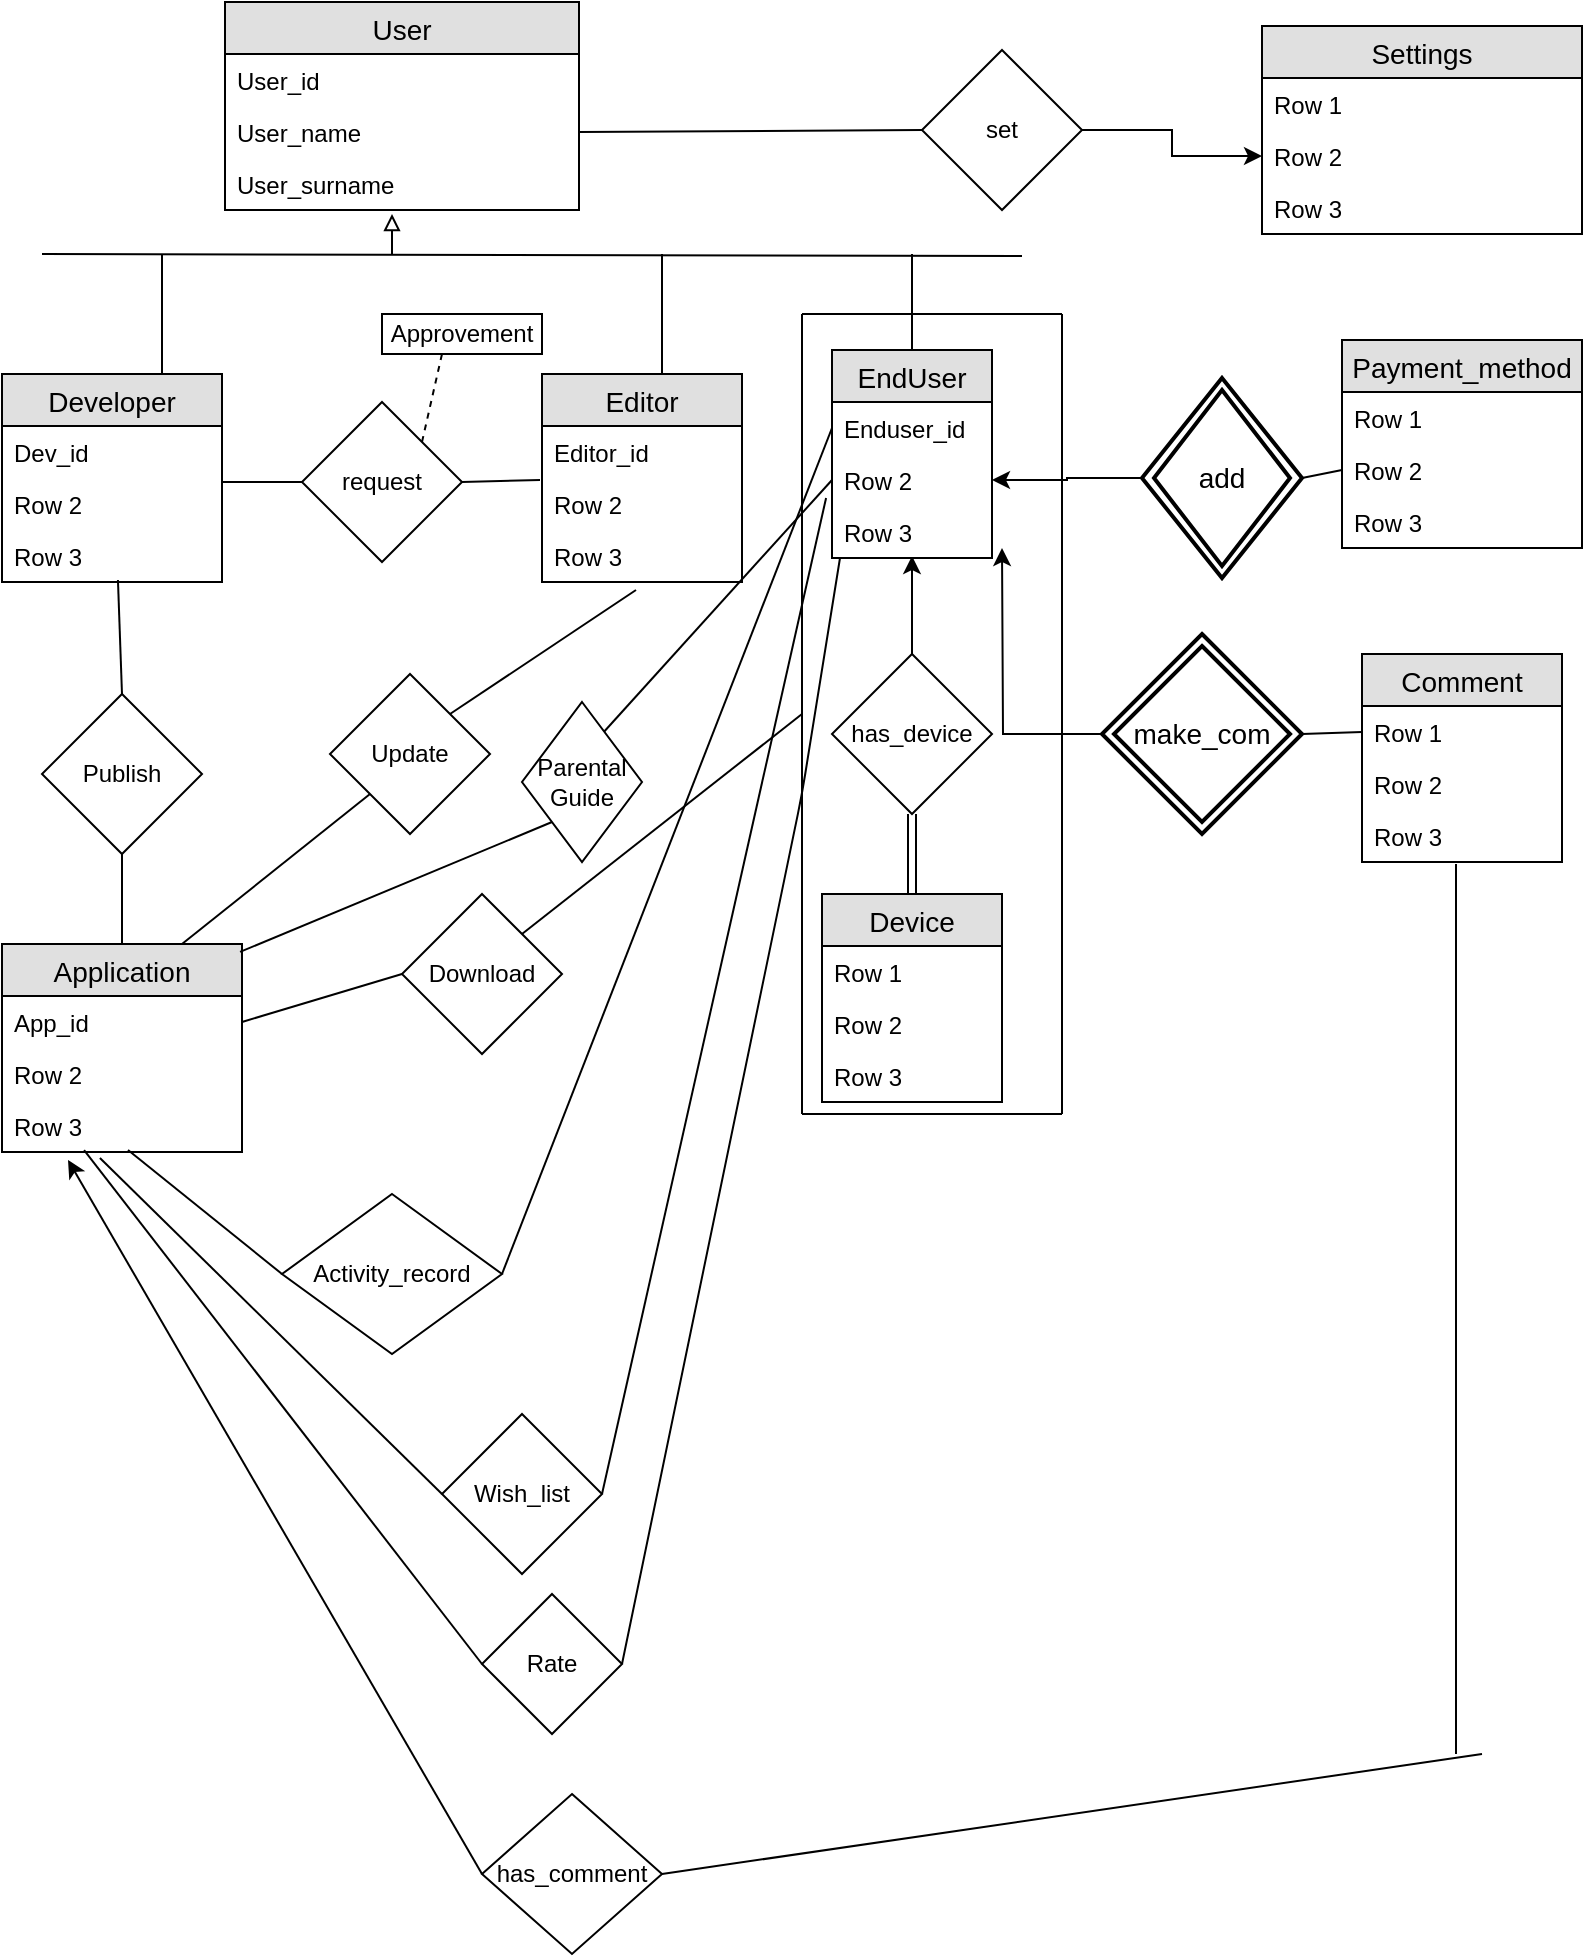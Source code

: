 <mxfile version="12.1.3" type="device" pages="1"><diagram id="Q2hdmKUoS2Ps14CdoK4Z" name="Page-1"><mxGraphModel dx="1485" dy="651" grid="1" gridSize="10" guides="1" tooltips="1" connect="1" arrows="1" fold="1" page="1" pageScale="1" pageWidth="827" pageHeight="1169" math="0" shadow="0"><root><mxCell id="0"/><mxCell id="1" parent="0"/><mxCell id="pA6uImVti6G3p80KxJh4-6" value="User" style="text;html=1;strokeColor=none;fillColor=none;align=center;verticalAlign=middle;whiteSpace=wrap;rounded=0;" parent="1" vertex="1"><mxGeometry x="220" y="70" width="40" height="20" as="geometry"/></mxCell><mxCell id="pA6uImVti6G3p80KxJh4-11" value="Publish" style="rhombus;whiteSpace=wrap;html=1;" parent="1" vertex="1"><mxGeometry x="50" y="350" width="80" height="80" as="geometry"/></mxCell><mxCell id="pA6uImVti6G3p80KxJh4-71" style="edgeStyle=orthogonalEdgeStyle;rounded=0;orthogonalLoop=1;jettySize=auto;html=1;exitX=0.5;exitY=0;exitDx=0;exitDy=0;entryX=0.5;entryY=0.962;entryDx=0;entryDy=0;entryPerimeter=0;" parent="1" source="pA6uImVti6G3p80KxJh4-18" target="pA6uImVti6G3p80KxJh4-48" edge="1"><mxGeometry relative="1" as="geometry"/></mxCell><mxCell id="pA6uImVti6G3p80KxJh4-18" value="has_device" style="rhombus;whiteSpace=wrap;html=1;" parent="1" vertex="1"><mxGeometry x="445" y="330" width="80" height="80" as="geometry"/></mxCell><mxCell id="pA6uImVti6G3p80KxJh4-20" value="Update" style="rhombus;whiteSpace=wrap;html=1;" parent="1" vertex="1"><mxGeometry x="194" y="340" width="80" height="80" as="geometry"/></mxCell><mxCell id="pA6uImVti6G3p80KxJh4-21" value="" style="endArrow=none;html=1;" parent="1" edge="1"><mxGeometry width="50" height="50" relative="1" as="geometry"><mxPoint x="430" y="560" as="sourcePoint"/><mxPoint x="430" y="160" as="targetPoint"/></mxGeometry></mxCell><mxCell id="pA6uImVti6G3p80KxJh4-22" value="" style="endArrow=none;html=1;" parent="1" edge="1"><mxGeometry width="50" height="50" relative="1" as="geometry"><mxPoint x="430" y="160" as="sourcePoint"/><mxPoint x="560" y="160" as="targetPoint"/></mxGeometry></mxCell><mxCell id="pA6uImVti6G3p80KxJh4-23" value="" style="endArrow=none;html=1;" parent="1" edge="1"><mxGeometry width="50" height="50" relative="1" as="geometry"><mxPoint x="560" y="160" as="sourcePoint"/><mxPoint x="560" y="560" as="targetPoint"/></mxGeometry></mxCell><mxCell id="pA6uImVti6G3p80KxJh4-24" value="" style="endArrow=none;html=1;" parent="1" edge="1"><mxGeometry width="50" height="50" relative="1" as="geometry"><mxPoint x="430" y="560" as="sourcePoint"/><mxPoint x="560" y="560" as="targetPoint"/></mxGeometry></mxCell><mxCell id="pA6uImVti6G3p80KxJh4-89" style="edgeStyle=orthogonalEdgeStyle;rounded=0;orthogonalLoop=1;jettySize=auto;html=1;exitX=0;exitY=0.5;exitDx=0;exitDy=0;entryX=1;entryY=0.5;entryDx=0;entryDy=0;strokeColor=#000000;" parent="1" source="pA6uImVti6G3p80KxJh4-28" target="pA6uImVti6G3p80KxJh4-47" edge="1"><mxGeometry relative="1" as="geometry"/></mxCell><mxCell id="pA6uImVti6G3p80KxJh4-28" value="add" style="rhombus;whiteSpace=wrap;html=1;" parent="1" vertex="1"><mxGeometry x="600" y="202" width="80" height="80" as="geometry"/></mxCell><mxCell id="pA6uImVti6G3p80KxJh4-29" value="Download" style="rhombus;whiteSpace=wrap;html=1;" parent="1" vertex="1"><mxGeometry x="230" y="450" width="80" height="80" as="geometry"/></mxCell><mxCell id="pA6uImVti6G3p80KxJh4-91" style="edgeStyle=orthogonalEdgeStyle;rounded=0;orthogonalLoop=1;jettySize=auto;html=1;exitX=0;exitY=0.5;exitDx=0;exitDy=0;strokeColor=#000000;" parent="1" source="pA6uImVti6G3p80KxJh4-32" edge="1"><mxGeometry relative="1" as="geometry"><mxPoint x="530" y="277" as="targetPoint"/></mxGeometry></mxCell><mxCell id="pA6uImVti6G3p80KxJh4-32" value="make_com" style="rhombus;whiteSpace=wrap;html=1;" parent="1" vertex="1"><mxGeometry x="600" y="330" width="80" height="80" as="geometry"/></mxCell><mxCell id="pA6uImVti6G3p80KxJh4-33" value="User" style="swimlane;fontStyle=0;childLayout=stackLayout;horizontal=1;startSize=26;fillColor=#e0e0e0;horizontalStack=0;resizeParent=1;resizeParentMax=0;resizeLast=0;collapsible=1;marginBottom=0;swimlaneFillColor=#ffffff;align=center;fontSize=14;" parent="1" vertex="1"><mxGeometry x="141.5" y="4" width="177" height="104" as="geometry"/></mxCell><mxCell id="pA6uImVti6G3p80KxJh4-34" value="User_id" style="text;strokeColor=none;fillColor=none;spacingLeft=4;spacingRight=4;overflow=hidden;rotatable=0;points=[[0,0.5],[1,0.5]];portConstraint=eastwest;fontSize=12;" parent="pA6uImVti6G3p80KxJh4-33" vertex="1"><mxGeometry y="26" width="177" height="26" as="geometry"/></mxCell><mxCell id="pA6uImVti6G3p80KxJh4-35" value="User_name" style="text;strokeColor=none;fillColor=none;spacingLeft=4;spacingRight=4;overflow=hidden;rotatable=0;points=[[0,0.5],[1,0.5]];portConstraint=eastwest;fontSize=12;" parent="pA6uImVti6G3p80KxJh4-33" vertex="1"><mxGeometry y="52" width="177" height="26" as="geometry"/></mxCell><mxCell id="pA6uImVti6G3p80KxJh4-36" value="User_surname&#10;" style="text;strokeColor=none;fillColor=none;spacingLeft=4;spacingRight=4;overflow=hidden;rotatable=0;points=[[0,0.5],[1,0.5]];portConstraint=eastwest;fontSize=12;" parent="pA6uImVti6G3p80KxJh4-33" vertex="1"><mxGeometry y="78" width="177" height="26" as="geometry"/></mxCell><mxCell id="pA6uImVti6G3p80KxJh4-37" value="Developer" style="swimlane;fontStyle=0;childLayout=stackLayout;horizontal=1;startSize=26;fillColor=#e0e0e0;horizontalStack=0;resizeParent=1;resizeParentMax=0;resizeLast=0;collapsible=1;marginBottom=0;swimlaneFillColor=#ffffff;align=center;fontSize=14;" parent="1" vertex="1"><mxGeometry x="30" y="190" width="110" height="104" as="geometry"/></mxCell><mxCell id="pA6uImVti6G3p80KxJh4-38" value="Dev_id" style="text;strokeColor=none;fillColor=none;spacingLeft=4;spacingRight=4;overflow=hidden;rotatable=0;points=[[0,0.5],[1,0.5]];portConstraint=eastwest;fontSize=12;" parent="pA6uImVti6G3p80KxJh4-37" vertex="1"><mxGeometry y="26" width="110" height="26" as="geometry"/></mxCell><mxCell id="pA6uImVti6G3p80KxJh4-39" value="Row 2" style="text;strokeColor=none;fillColor=none;spacingLeft=4;spacingRight=4;overflow=hidden;rotatable=0;points=[[0,0.5],[1,0.5]];portConstraint=eastwest;fontSize=12;" parent="pA6uImVti6G3p80KxJh4-37" vertex="1"><mxGeometry y="52" width="110" height="26" as="geometry"/></mxCell><mxCell id="pA6uImVti6G3p80KxJh4-40" value="Row 3" style="text;strokeColor=none;fillColor=none;spacingLeft=4;spacingRight=4;overflow=hidden;rotatable=0;points=[[0,0.5],[1,0.5]];portConstraint=eastwest;fontSize=12;" parent="pA6uImVti6G3p80KxJh4-37" vertex="1"><mxGeometry y="78" width="110" height="26" as="geometry"/></mxCell><mxCell id="pA6uImVti6G3p80KxJh4-41" value="Editor" style="swimlane;fontStyle=0;childLayout=stackLayout;horizontal=1;startSize=26;fillColor=#e0e0e0;horizontalStack=0;resizeParent=1;resizeParentMax=0;resizeLast=0;collapsible=1;marginBottom=0;swimlaneFillColor=#ffffff;align=center;fontSize=14;" parent="1" vertex="1"><mxGeometry x="300" y="190" width="100" height="104" as="geometry"/></mxCell><mxCell id="pA6uImVti6G3p80KxJh4-42" value="Editor_id" style="text;strokeColor=none;fillColor=none;spacingLeft=4;spacingRight=4;overflow=hidden;rotatable=0;points=[[0,0.5],[1,0.5]];portConstraint=eastwest;fontSize=12;" parent="pA6uImVti6G3p80KxJh4-41" vertex="1"><mxGeometry y="26" width="100" height="26" as="geometry"/></mxCell><mxCell id="pA6uImVti6G3p80KxJh4-43" value="Row 2" style="text;strokeColor=none;fillColor=none;spacingLeft=4;spacingRight=4;overflow=hidden;rotatable=0;points=[[0,0.5],[1,0.5]];portConstraint=eastwest;fontSize=12;" parent="pA6uImVti6G3p80KxJh4-41" vertex="1"><mxGeometry y="52" width="100" height="26" as="geometry"/></mxCell><mxCell id="pA6uImVti6G3p80KxJh4-44" value="Row 3" style="text;strokeColor=none;fillColor=none;spacingLeft=4;spacingRight=4;overflow=hidden;rotatable=0;points=[[0,0.5],[1,0.5]];portConstraint=eastwest;fontSize=12;" parent="pA6uImVti6G3p80KxJh4-41" vertex="1"><mxGeometry y="78" width="100" height="26" as="geometry"/></mxCell><mxCell id="pA6uImVti6G3p80KxJh4-45" value="EndUser" style="swimlane;fontStyle=0;childLayout=stackLayout;horizontal=1;startSize=26;fillColor=#e0e0e0;horizontalStack=0;resizeParent=1;resizeParentMax=0;resizeLast=0;collapsible=1;marginBottom=0;swimlaneFillColor=#ffffff;align=center;fontSize=14;" parent="1" vertex="1"><mxGeometry x="445" y="178" width="80" height="104" as="geometry"/></mxCell><mxCell id="pA6uImVti6G3p80KxJh4-46" value="Enduser_id" style="text;strokeColor=none;fillColor=none;spacingLeft=4;spacingRight=4;overflow=hidden;rotatable=0;points=[[0,0.5],[1,0.5]];portConstraint=eastwest;fontSize=12;" parent="pA6uImVti6G3p80KxJh4-45" vertex="1"><mxGeometry y="26" width="80" height="26" as="geometry"/></mxCell><mxCell id="pA6uImVti6G3p80KxJh4-47" value="Row 2" style="text;strokeColor=none;fillColor=none;spacingLeft=4;spacingRight=4;overflow=hidden;rotatable=0;points=[[0,0.5],[1,0.5]];portConstraint=eastwest;fontSize=12;" parent="pA6uImVti6G3p80KxJh4-45" vertex="1"><mxGeometry y="52" width="80" height="26" as="geometry"/></mxCell><mxCell id="pA6uImVti6G3p80KxJh4-48" value="Row 3" style="text;strokeColor=none;fillColor=none;spacingLeft=4;spacingRight=4;overflow=hidden;rotatable=0;points=[[0,0.5],[1,0.5]];portConstraint=eastwest;fontSize=12;" parent="pA6uImVti6G3p80KxJh4-45" vertex="1"><mxGeometry y="78" width="80" height="26" as="geometry"/></mxCell><mxCell id="pA6uImVti6G3p80KxJh4-70" style="edgeStyle=orthogonalEdgeStyle;rounded=0;orthogonalLoop=1;jettySize=auto;html=1;exitX=0.5;exitY=0;exitDx=0;exitDy=0;entryX=0.5;entryY=1;entryDx=0;entryDy=0;shape=link;" parent="1" source="pA6uImVti6G3p80KxJh4-49" target="pA6uImVti6G3p80KxJh4-18" edge="1"><mxGeometry relative="1" as="geometry"/></mxCell><mxCell id="pA6uImVti6G3p80KxJh4-49" value="Device" style="swimlane;fontStyle=0;childLayout=stackLayout;horizontal=1;startSize=26;fillColor=#e0e0e0;horizontalStack=0;resizeParent=1;resizeParentMax=0;resizeLast=0;collapsible=1;marginBottom=0;swimlaneFillColor=#ffffff;align=center;fontSize=14;" parent="1" vertex="1"><mxGeometry x="440" y="450" width="90" height="104" as="geometry"/></mxCell><mxCell id="pA6uImVti6G3p80KxJh4-50" value="Row 1" style="text;strokeColor=none;fillColor=none;spacingLeft=4;spacingRight=4;overflow=hidden;rotatable=0;points=[[0,0.5],[1,0.5]];portConstraint=eastwest;fontSize=12;" parent="pA6uImVti6G3p80KxJh4-49" vertex="1"><mxGeometry y="26" width="90" height="26" as="geometry"/></mxCell><mxCell id="pA6uImVti6G3p80KxJh4-51" value="Row 2" style="text;strokeColor=none;fillColor=none;spacingLeft=4;spacingRight=4;overflow=hidden;rotatable=0;points=[[0,0.5],[1,0.5]];portConstraint=eastwest;fontSize=12;" parent="pA6uImVti6G3p80KxJh4-49" vertex="1"><mxGeometry y="52" width="90" height="26" as="geometry"/></mxCell><mxCell id="pA6uImVti6G3p80KxJh4-52" value="Row 3" style="text;strokeColor=none;fillColor=none;spacingLeft=4;spacingRight=4;overflow=hidden;rotatable=0;points=[[0,0.5],[1,0.5]];portConstraint=eastwest;fontSize=12;" parent="pA6uImVti6G3p80KxJh4-49" vertex="1"><mxGeometry y="78" width="90" height="26" as="geometry"/></mxCell><mxCell id="pA6uImVti6G3p80KxJh4-53" value="Comment" style="swimlane;fontStyle=0;childLayout=stackLayout;horizontal=1;startSize=26;fillColor=#e0e0e0;horizontalStack=0;resizeParent=1;resizeParentMax=0;resizeLast=0;collapsible=1;marginBottom=0;swimlaneFillColor=#ffffff;align=center;fontSize=14;" parent="1" vertex="1"><mxGeometry x="710" y="330" width="100" height="104" as="geometry"/></mxCell><mxCell id="pA6uImVti6G3p80KxJh4-54" value="Row 1" style="text;strokeColor=none;fillColor=none;spacingLeft=4;spacingRight=4;overflow=hidden;rotatable=0;points=[[0,0.5],[1,0.5]];portConstraint=eastwest;fontSize=12;" parent="pA6uImVti6G3p80KxJh4-53" vertex="1"><mxGeometry y="26" width="100" height="26" as="geometry"/></mxCell><mxCell id="pA6uImVti6G3p80KxJh4-55" value="Row 2" style="text;strokeColor=none;fillColor=none;spacingLeft=4;spacingRight=4;overflow=hidden;rotatable=0;points=[[0,0.5],[1,0.5]];portConstraint=eastwest;fontSize=12;" parent="pA6uImVti6G3p80KxJh4-53" vertex="1"><mxGeometry y="52" width="100" height="26" as="geometry"/></mxCell><mxCell id="pA6uImVti6G3p80KxJh4-56" value="Row 3" style="text;strokeColor=none;fillColor=none;spacingLeft=4;spacingRight=4;overflow=hidden;rotatable=0;points=[[0,0.5],[1,0.5]];portConstraint=eastwest;fontSize=12;" parent="pA6uImVti6G3p80KxJh4-53" vertex="1"><mxGeometry y="78" width="100" height="26" as="geometry"/></mxCell><mxCell id="pA6uImVti6G3p80KxJh4-57" value="Payment_method" style="swimlane;fontStyle=0;childLayout=stackLayout;horizontal=1;startSize=26;fillColor=#e0e0e0;horizontalStack=0;resizeParent=1;resizeParentMax=0;resizeLast=0;collapsible=1;marginBottom=0;swimlaneFillColor=#ffffff;align=center;fontSize=14;" parent="1" vertex="1"><mxGeometry x="700" y="173" width="120" height="104" as="geometry"/></mxCell><mxCell id="pA6uImVti6G3p80KxJh4-58" value="Row 1" style="text;strokeColor=none;fillColor=none;spacingLeft=4;spacingRight=4;overflow=hidden;rotatable=0;points=[[0,0.5],[1,0.5]];portConstraint=eastwest;fontSize=12;" parent="pA6uImVti6G3p80KxJh4-57" vertex="1"><mxGeometry y="26" width="120" height="26" as="geometry"/></mxCell><mxCell id="pA6uImVti6G3p80KxJh4-59" value="Row 2" style="text;strokeColor=none;fillColor=none;spacingLeft=4;spacingRight=4;overflow=hidden;rotatable=0;points=[[0,0.5],[1,0.5]];portConstraint=eastwest;fontSize=12;" parent="pA6uImVti6G3p80KxJh4-57" vertex="1"><mxGeometry y="52" width="120" height="26" as="geometry"/></mxCell><mxCell id="pA6uImVti6G3p80KxJh4-60" value="Row 3" style="text;strokeColor=none;fillColor=none;spacingLeft=4;spacingRight=4;overflow=hidden;rotatable=0;points=[[0,0.5],[1,0.5]];portConstraint=eastwest;fontSize=12;" parent="pA6uImVti6G3p80KxJh4-57" vertex="1"><mxGeometry y="78" width="120" height="26" as="geometry"/></mxCell><mxCell id="pA6uImVti6G3p80KxJh4-61" value="Application" style="swimlane;fontStyle=0;childLayout=stackLayout;horizontal=1;startSize=26;fillColor=#e0e0e0;horizontalStack=0;resizeParent=1;resizeParentMax=0;resizeLast=0;collapsible=1;marginBottom=0;swimlaneFillColor=#ffffff;align=center;fontSize=14;" parent="1" vertex="1"><mxGeometry x="30" y="475" width="120" height="104" as="geometry"/></mxCell><mxCell id="pA6uImVti6G3p80KxJh4-62" value="App_id" style="text;strokeColor=none;fillColor=none;spacingLeft=4;spacingRight=4;overflow=hidden;rotatable=0;points=[[0,0.5],[1,0.5]];portConstraint=eastwest;fontSize=12;" parent="pA6uImVti6G3p80KxJh4-61" vertex="1"><mxGeometry y="26" width="120" height="26" as="geometry"/></mxCell><mxCell id="pA6uImVti6G3p80KxJh4-63" value="Row 2" style="text;strokeColor=none;fillColor=none;spacingLeft=4;spacingRight=4;overflow=hidden;rotatable=0;points=[[0,0.5],[1,0.5]];portConstraint=eastwest;fontSize=12;" parent="pA6uImVti6G3p80KxJh4-61" vertex="1"><mxGeometry y="52" width="120" height="26" as="geometry"/></mxCell><mxCell id="pA6uImVti6G3p80KxJh4-64" value="Row 3" style="text;strokeColor=none;fillColor=none;spacingLeft=4;spacingRight=4;overflow=hidden;rotatable=0;points=[[0,0.5],[1,0.5]];portConstraint=eastwest;fontSize=12;" parent="pA6uImVti6G3p80KxJh4-61" vertex="1"><mxGeometry y="78" width="120" height="26" as="geometry"/></mxCell><mxCell id="pA6uImVti6G3p80KxJh4-78" style="edgeStyle=orthogonalEdgeStyle;rounded=0;orthogonalLoop=1;jettySize=auto;html=1;exitX=1;exitY=0.5;exitDx=0;exitDy=0;entryX=0.02;entryY=0.077;entryDx=0;entryDy=0;entryPerimeter=0;strokeColor=none;" parent="1" source="pA6uImVti6G3p80KxJh4-72" target="pA6uImVti6G3p80KxJh4-43" edge="1"><mxGeometry relative="1" as="geometry"/></mxCell><mxCell id="pA6uImVti6G3p80KxJh4-72" value="request" style="rhombus;whiteSpace=wrap;html=1;" parent="1" vertex="1"><mxGeometry x="180" y="204" width="80" height="80" as="geometry"/></mxCell><mxCell id="pA6uImVti6G3p80KxJh4-88" style="edgeStyle=orthogonalEdgeStyle;rounded=0;orthogonalLoop=1;jettySize=auto;html=1;exitX=1;exitY=0.5;exitDx=0;exitDy=0;entryX=0;entryY=0.5;entryDx=0;entryDy=0;strokeColor=#000000;" parent="1" source="pA6uImVti6G3p80KxJh4-73" target="pA6uImVti6G3p80KxJh4-76" edge="1"><mxGeometry relative="1" as="geometry"/></mxCell><mxCell id="pA6uImVti6G3p80KxJh4-73" value="set" style="rhombus;whiteSpace=wrap;html=1;" parent="1" vertex="1"><mxGeometry x="490" y="28" width="80" height="80" as="geometry"/></mxCell><mxCell id="pA6uImVti6G3p80KxJh4-74" value="Settings" style="swimlane;fontStyle=0;childLayout=stackLayout;horizontal=1;startSize=26;fillColor=#e0e0e0;horizontalStack=0;resizeParent=1;resizeParentMax=0;resizeLast=0;collapsible=1;marginBottom=0;swimlaneFillColor=#ffffff;align=center;fontSize=14;" parent="1" vertex="1"><mxGeometry x="660" y="16" width="160" height="104" as="geometry"/></mxCell><mxCell id="pA6uImVti6G3p80KxJh4-75" value="Row 1" style="text;strokeColor=none;fillColor=none;spacingLeft=4;spacingRight=4;overflow=hidden;rotatable=0;points=[[0,0.5],[1,0.5]];portConstraint=eastwest;fontSize=12;" parent="pA6uImVti6G3p80KxJh4-74" vertex="1"><mxGeometry y="26" width="160" height="26" as="geometry"/></mxCell><mxCell id="pA6uImVti6G3p80KxJh4-76" value="Row 2" style="text;strokeColor=none;fillColor=none;spacingLeft=4;spacingRight=4;overflow=hidden;rotatable=0;points=[[0,0.5],[1,0.5]];portConstraint=eastwest;fontSize=12;" parent="pA6uImVti6G3p80KxJh4-74" vertex="1"><mxGeometry y="52" width="160" height="26" as="geometry"/></mxCell><mxCell id="pA6uImVti6G3p80KxJh4-77" value="Row 3" style="text;strokeColor=none;fillColor=none;spacingLeft=4;spacingRight=4;overflow=hidden;rotatable=0;points=[[0,0.5],[1,0.5]];portConstraint=eastwest;fontSize=12;" parent="pA6uImVti6G3p80KxJh4-74" vertex="1"><mxGeometry y="78" width="160" height="26" as="geometry"/></mxCell><mxCell id="pA6uImVti6G3p80KxJh4-79" value="" style="endArrow=none;html=1;strokeColor=#000000;exitX=1;exitY=0.5;exitDx=0;exitDy=0;entryX=-0.01;entryY=1.038;entryDx=0;entryDy=0;entryPerimeter=0;" parent="1" source="pA6uImVti6G3p80KxJh4-72" target="pA6uImVti6G3p80KxJh4-42" edge="1"><mxGeometry width="50" height="50" relative="1" as="geometry"><mxPoint x="260" y="270" as="sourcePoint"/><mxPoint x="310" y="220" as="targetPoint"/></mxGeometry></mxCell><mxCell id="pA6uImVti6G3p80KxJh4-80" value="" style="endArrow=none;html=1;strokeColor=#000000;entryX=0;entryY=0.5;entryDx=0;entryDy=0;exitX=1;exitY=0.077;exitDx=0;exitDy=0;exitPerimeter=0;" parent="1" source="pA6uImVti6G3p80KxJh4-39" target="pA6uImVti6G3p80KxJh4-72" edge="1"><mxGeometry width="50" height="50" relative="1" as="geometry"><mxPoint x="140" y="260" as="sourcePoint"/><mxPoint x="190" y="210" as="targetPoint"/></mxGeometry></mxCell><mxCell id="pA6uImVti6G3p80KxJh4-81" value="" style="endArrow=none;html=1;strokeColor=#000000;entryX=0;entryY=0.5;entryDx=0;entryDy=0;exitX=1;exitY=0.5;exitDx=0;exitDy=0;" parent="1" source="pA6uImVti6G3p80KxJh4-62" target="pA6uImVti6G3p80KxJh4-29" edge="1"><mxGeometry width="50" height="50" relative="1" as="geometry"><mxPoint x="170" y="520" as="sourcePoint"/><mxPoint x="220" y="470" as="targetPoint"/></mxGeometry></mxCell><mxCell id="pA6uImVti6G3p80KxJh4-82" value="" style="endArrow=none;html=1;strokeColor=#000000;exitX=1;exitY=0;exitDx=0;exitDy=0;" parent="1" source="pA6uImVti6G3p80KxJh4-29" edge="1"><mxGeometry width="50" height="50" relative="1" as="geometry"><mxPoint x="330" y="470" as="sourcePoint"/><mxPoint x="430" y="360" as="targetPoint"/></mxGeometry></mxCell><mxCell id="pA6uImVti6G3p80KxJh4-83" value="" style="endArrow=none;html=1;strokeColor=#000000;exitX=0.75;exitY=0;exitDx=0;exitDy=0;entryX=0;entryY=1;entryDx=0;entryDy=0;" parent="1" source="pA6uImVti6G3p80KxJh4-61" target="pA6uImVti6G3p80KxJh4-20" edge="1"><mxGeometry width="50" height="50" relative="1" as="geometry"><mxPoint x="160" y="460" as="sourcePoint"/><mxPoint x="210" y="410" as="targetPoint"/></mxGeometry></mxCell><mxCell id="pA6uImVti6G3p80KxJh4-84" value="" style="endArrow=none;html=1;strokeColor=#000000;entryX=0.47;entryY=1.154;entryDx=0;entryDy=0;entryPerimeter=0;exitX=1;exitY=0;exitDx=0;exitDy=0;" parent="1" source="pA6uImVti6G3p80KxJh4-20" target="pA6uImVti6G3p80KxJh4-44" edge="1"><mxGeometry width="50" height="50" relative="1" as="geometry"><mxPoint x="270" y="360" as="sourcePoint"/><mxPoint x="320" y="310" as="targetPoint"/></mxGeometry></mxCell><mxCell id="pA6uImVti6G3p80KxJh4-85" value="" style="endArrow=none;html=1;strokeColor=#000000;entryX=0.527;entryY=0.962;entryDx=0;entryDy=0;entryPerimeter=0;" parent="1" target="pA6uImVti6G3p80KxJh4-40" edge="1"><mxGeometry width="50" height="50" relative="1" as="geometry"><mxPoint x="90" y="350" as="sourcePoint"/><mxPoint x="140" y="300" as="targetPoint"/></mxGeometry></mxCell><mxCell id="pA6uImVti6G3p80KxJh4-86" value="" style="endArrow=none;html=1;strokeColor=#000000;entryX=0.5;entryY=1;entryDx=0;entryDy=0;exitX=0.5;exitY=0;exitDx=0;exitDy=0;" parent="1" source="pA6uImVti6G3p80KxJh4-61" target="pA6uImVti6G3p80KxJh4-11" edge="1"><mxGeometry width="50" height="50" relative="1" as="geometry"><mxPoint x="90" y="470" as="sourcePoint"/><mxPoint x="80" y="420" as="targetPoint"/></mxGeometry></mxCell><mxCell id="pA6uImVti6G3p80KxJh4-87" value="" style="endArrow=none;html=1;strokeColor=#000000;exitX=1;exitY=0.5;exitDx=0;exitDy=0;entryX=0;entryY=0.5;entryDx=0;entryDy=0;" parent="1" source="pA6uImVti6G3p80KxJh4-35" target="pA6uImVti6G3p80KxJh4-73" edge="1"><mxGeometry width="50" height="50" relative="1" as="geometry"><mxPoint x="340" y="130" as="sourcePoint"/><mxPoint x="390" y="80" as="targetPoint"/></mxGeometry></mxCell><mxCell id="pA6uImVti6G3p80KxJh4-90" value="" style="endArrow=none;html=1;strokeColor=#000000;exitX=1;exitY=0.5;exitDx=0;exitDy=0;entryX=0;entryY=0.5;entryDx=0;entryDy=0;" parent="1" source="pA6uImVti6G3p80KxJh4-28" target="pA6uImVti6G3p80KxJh4-59" edge="1"><mxGeometry width="50" height="50" relative="1" as="geometry"><mxPoint x="660" y="210" as="sourcePoint"/><mxPoint x="710" y="160" as="targetPoint"/></mxGeometry></mxCell><mxCell id="pA6uImVti6G3p80KxJh4-92" value="" style="endArrow=none;html=1;strokeColor=#000000;exitX=1;exitY=0.5;exitDx=0;exitDy=0;entryX=0;entryY=0.5;entryDx=0;entryDy=0;" parent="1" source="pA6uImVti6G3p80KxJh4-32" target="pA6uImVti6G3p80KxJh4-54" edge="1"><mxGeometry width="50" height="50" relative="1" as="geometry"><mxPoint x="650" y="470" as="sourcePoint"/><mxPoint x="700" y="420" as="targetPoint"/></mxGeometry></mxCell><mxCell id="pA6uImVti6G3p80KxJh4-93" value="" style="endArrow=none;html=1;strokeColor=#000000;" parent="1" edge="1"><mxGeometry width="50" height="50" relative="1" as="geometry"><mxPoint x="50" y="130" as="sourcePoint"/><mxPoint x="540" y="131" as="targetPoint"/></mxGeometry></mxCell><mxCell id="pA6uImVti6G3p80KxJh4-94" value="" style="endArrow=none;html=1;strokeColor=#000000;" parent="1" edge="1"><mxGeometry width="50" height="50" relative="1" as="geometry"><mxPoint x="110" y="190" as="sourcePoint"/><mxPoint x="110" y="130" as="targetPoint"/></mxGeometry></mxCell><mxCell id="pA6uImVti6G3p80KxJh4-95" value="" style="endArrow=none;html=1;strokeColor=#000000;exitX=0.6;exitY=0;exitDx=0;exitDy=0;exitPerimeter=0;" parent="1" source="pA6uImVti6G3p80KxJh4-41" edge="1"><mxGeometry width="50" height="50" relative="1" as="geometry"><mxPoint x="330" y="190" as="sourcePoint"/><mxPoint x="360" y="130" as="targetPoint"/></mxGeometry></mxCell><mxCell id="pA6uImVti6G3p80KxJh4-96" value="" style="endArrow=none;html=1;strokeColor=#000000;exitX=0.5;exitY=0;exitDx=0;exitDy=0;" parent="1" source="pA6uImVti6G3p80KxJh4-45" edge="1"><mxGeometry width="50" height="50" relative="1" as="geometry"><mxPoint x="460" y="180" as="sourcePoint"/><mxPoint x="485" y="130" as="targetPoint"/></mxGeometry></mxCell><mxCell id="pA6uImVti6G3p80KxJh4-97" value="" style="endArrow=block;html=1;strokeColor=#000000;endFill=0;" parent="1" edge="1"><mxGeometry width="50" height="50" relative="1" as="geometry"><mxPoint x="225" y="130" as="sourcePoint"/><mxPoint x="225" y="110" as="targetPoint"/></mxGeometry></mxCell><mxCell id="pA6uImVti6G3p80KxJh4-98" value="" style="endArrow=none;dashed=1;html=1;strokeColor=#000000;exitX=1;exitY=0;exitDx=0;exitDy=0;" parent="1" source="pA6uImVti6G3p80KxJh4-72" edge="1"><mxGeometry width="50" height="50" relative="1" as="geometry"><mxPoint x="230" y="230" as="sourcePoint"/><mxPoint x="250" y="180" as="targetPoint"/></mxGeometry></mxCell><mxCell id="pA6uImVti6G3p80KxJh4-99" value="Approvement" style="rounded=0;whiteSpace=wrap;html=1;" parent="1" vertex="1"><mxGeometry x="220" y="160" width="80" height="20" as="geometry"/></mxCell><mxCell id="pA6uImVti6G3p80KxJh4-100" value="" style="endArrow=none;html=1;strokeColor=#000000;entryX=0;entryY=0.5;entryDx=0;entryDy=0;exitX=1;exitY=0.5;exitDx=0;exitDy=0;" parent="1" source="pA6uImVti6G3p80KxJh4-101" target="pA6uImVti6G3p80KxJh4-46" edge="1"><mxGeometry width="50" height="50" relative="1" as="geometry"><mxPoint x="320" y="630" as="sourcePoint"/><mxPoint x="370" y="580" as="targetPoint"/></mxGeometry></mxCell><mxCell id="pA6uImVti6G3p80KxJh4-101" value="Activity_record" style="rhombus;whiteSpace=wrap;html=1;" parent="1" vertex="1"><mxGeometry x="170" y="600" width="110" height="80" as="geometry"/></mxCell><mxCell id="pA6uImVti6G3p80KxJh4-102" value="" style="endArrow=none;html=1;strokeColor=#000000;entryX=0.525;entryY=0.962;entryDx=0;entryDy=0;entryPerimeter=0;exitX=0;exitY=0.5;exitDx=0;exitDy=0;" parent="1" source="pA6uImVti6G3p80KxJh4-101" target="pA6uImVti6G3p80KxJh4-64" edge="1"><mxGeometry width="50" height="50" relative="1" as="geometry"><mxPoint x="50" y="670" as="sourcePoint"/><mxPoint x="100" y="620" as="targetPoint"/></mxGeometry></mxCell><mxCell id="pA6uImVti6G3p80KxJh4-103" value="Wish_list" style="rhombus;whiteSpace=wrap;html=1;" parent="1" vertex="1"><mxGeometry x="250" y="710" width="80" height="80" as="geometry"/></mxCell><mxCell id="pA6uImVti6G3p80KxJh4-104" value="" style="endArrow=none;html=1;strokeColor=#000000;entryX=-0.037;entryY=-0.154;entryDx=0;entryDy=0;entryPerimeter=0;exitX=1;exitY=0.5;exitDx=0;exitDy=0;" parent="1" source="pA6uImVti6G3p80KxJh4-103" target="pA6uImVti6G3p80KxJh4-48" edge="1"><mxGeometry width="50" height="50" relative="1" as="geometry"><mxPoint x="370" y="630" as="sourcePoint"/><mxPoint x="420" y="580" as="targetPoint"/></mxGeometry></mxCell><mxCell id="pA6uImVti6G3p80KxJh4-105" value="" style="endArrow=none;html=1;strokeColor=#000000;entryX=0.408;entryY=1.115;entryDx=0;entryDy=0;entryPerimeter=0;" parent="1" target="pA6uImVti6G3p80KxJh4-64" edge="1"><mxGeometry width="50" height="50" relative="1" as="geometry"><mxPoint x="250" y="750" as="sourcePoint"/><mxPoint x="130" y="690" as="targetPoint"/></mxGeometry></mxCell><mxCell id="-tX5336vR25UNLXPteSp-1" value="" style="endArrow=none;html=1;entryX=0.47;entryY=1.038;entryDx=0;entryDy=0;entryPerimeter=0;" parent="1" target="pA6uImVti6G3p80KxJh4-56" edge="1"><mxGeometry width="50" height="50" relative="1" as="geometry"><mxPoint x="757" y="880" as="sourcePoint"/><mxPoint x="780" y="460" as="targetPoint"/></mxGeometry></mxCell><mxCell id="-tX5336vR25UNLXPteSp-2" value="" style="endArrow=none;html=1;exitX=1;exitY=0.5;exitDx=0;exitDy=0;" parent="1" source="-tX5336vR25UNLXPteSp-7" edge="1"><mxGeometry width="50" height="50" relative="1" as="geometry"><mxPoint x="60" y="880" as="sourcePoint"/><mxPoint x="770" y="880" as="targetPoint"/></mxGeometry></mxCell><mxCell id="-tX5336vR25UNLXPteSp-3" value="" style="endArrow=classic;html=1;entryX=0.275;entryY=1.154;entryDx=0;entryDy=0;entryPerimeter=0;" parent="1" target="pA6uImVti6G3p80KxJh4-64" edge="1"><mxGeometry width="50" height="50" relative="1" as="geometry"><mxPoint x="270" y="940" as="sourcePoint"/><mxPoint x="80" y="640" as="targetPoint"/></mxGeometry></mxCell><mxCell id="-tX5336vR25UNLXPteSp-4" value="" style="endArrow=none;html=1;entryX=0.05;entryY=1;entryDx=0;entryDy=0;entryPerimeter=0;exitX=1;exitY=0.5;exitDx=0;exitDy=0;" parent="1" source="-tX5336vR25UNLXPteSp-5" target="pA6uImVti6G3p80KxJh4-48" edge="1"><mxGeometry width="50" height="50" relative="1" as="geometry"><mxPoint x="360" y="830" as="sourcePoint"/><mxPoint x="450" y="610" as="targetPoint"/><Array as="points"><mxPoint x="430" y="400"/></Array></mxGeometry></mxCell><mxCell id="-tX5336vR25UNLXPteSp-5" value="Rate" style="rhombus;whiteSpace=wrap;html=1;" parent="1" vertex="1"><mxGeometry x="270" y="800" width="70" height="70" as="geometry"/></mxCell><mxCell id="-tX5336vR25UNLXPteSp-6" value="" style="endArrow=none;html=1;entryX=0.342;entryY=0.962;entryDx=0;entryDy=0;entryPerimeter=0;exitX=0;exitY=0.5;exitDx=0;exitDy=0;" parent="1" source="-tX5336vR25UNLXPteSp-5" target="pA6uImVti6G3p80KxJh4-64" edge="1"><mxGeometry width="50" height="50" relative="1" as="geometry"><mxPoint x="90" y="750" as="sourcePoint"/><mxPoint x="140" y="700" as="targetPoint"/></mxGeometry></mxCell><mxCell id="-tX5336vR25UNLXPteSp-7" value="has_comment" style="rhombus;whiteSpace=wrap;html=1;" parent="1" vertex="1"><mxGeometry x="270" y="900" width="90" height="80" as="geometry"/></mxCell><mxCell id="Wx_9QsLLPKWhqQaAK6DN-16" value="" style="endArrow=none;html=1;entryX=0;entryY=0.5;entryDx=0;entryDy=0;" edge="1" parent="1" target="pA6uImVti6G3p80KxJh4-47"><mxGeometry width="50" height="50" relative="1" as="geometry"><mxPoint x="330" y="370" as="sourcePoint"/><mxPoint x="380" y="320" as="targetPoint"/></mxGeometry></mxCell><mxCell id="Wx_9QsLLPKWhqQaAK6DN-17" value="Parental&lt;br&gt;Guide" style="rhombus;whiteSpace=wrap;html=1;" vertex="1" parent="1"><mxGeometry x="290" y="354" width="60" height="80" as="geometry"/></mxCell><mxCell id="Wx_9QsLLPKWhqQaAK6DN-18" value="" style="endArrow=none;html=1;exitX=0.992;exitY=0.038;exitDx=0;exitDy=0;exitPerimeter=0;entryX=0;entryY=1;entryDx=0;entryDy=0;" edge="1" parent="1" source="pA6uImVti6G3p80KxJh4-61" target="Wx_9QsLLPKWhqQaAK6DN-17"><mxGeometry width="50" height="50" relative="1" as="geometry"><mxPoint x="190" y="480" as="sourcePoint"/><mxPoint x="240" y="430" as="targetPoint"/></mxGeometry></mxCell><mxCell id="Wx_9QsLLPKWhqQaAK6DN-19" value="add" style="shape=rhombus;double=1;strokeWidth=2;fontSize=17;perimeter=rhombusPerimeter;whiteSpace=wrap;html=1;align=center;fontSize=14;" vertex="1" parent="1"><mxGeometry x="600" y="192" width="80" height="100" as="geometry"/></mxCell><mxCell id="Wx_9QsLLPKWhqQaAK6DN-20" value="make_com" style="shape=rhombus;double=1;strokeWidth=2;fontSize=17;perimeter=rhombusPerimeter;whiteSpace=wrap;html=1;align=center;fontSize=14;" vertex="1" parent="1"><mxGeometry x="580" y="320" width="100" height="100" as="geometry"/></mxCell></root></mxGraphModel></diagram></mxfile>